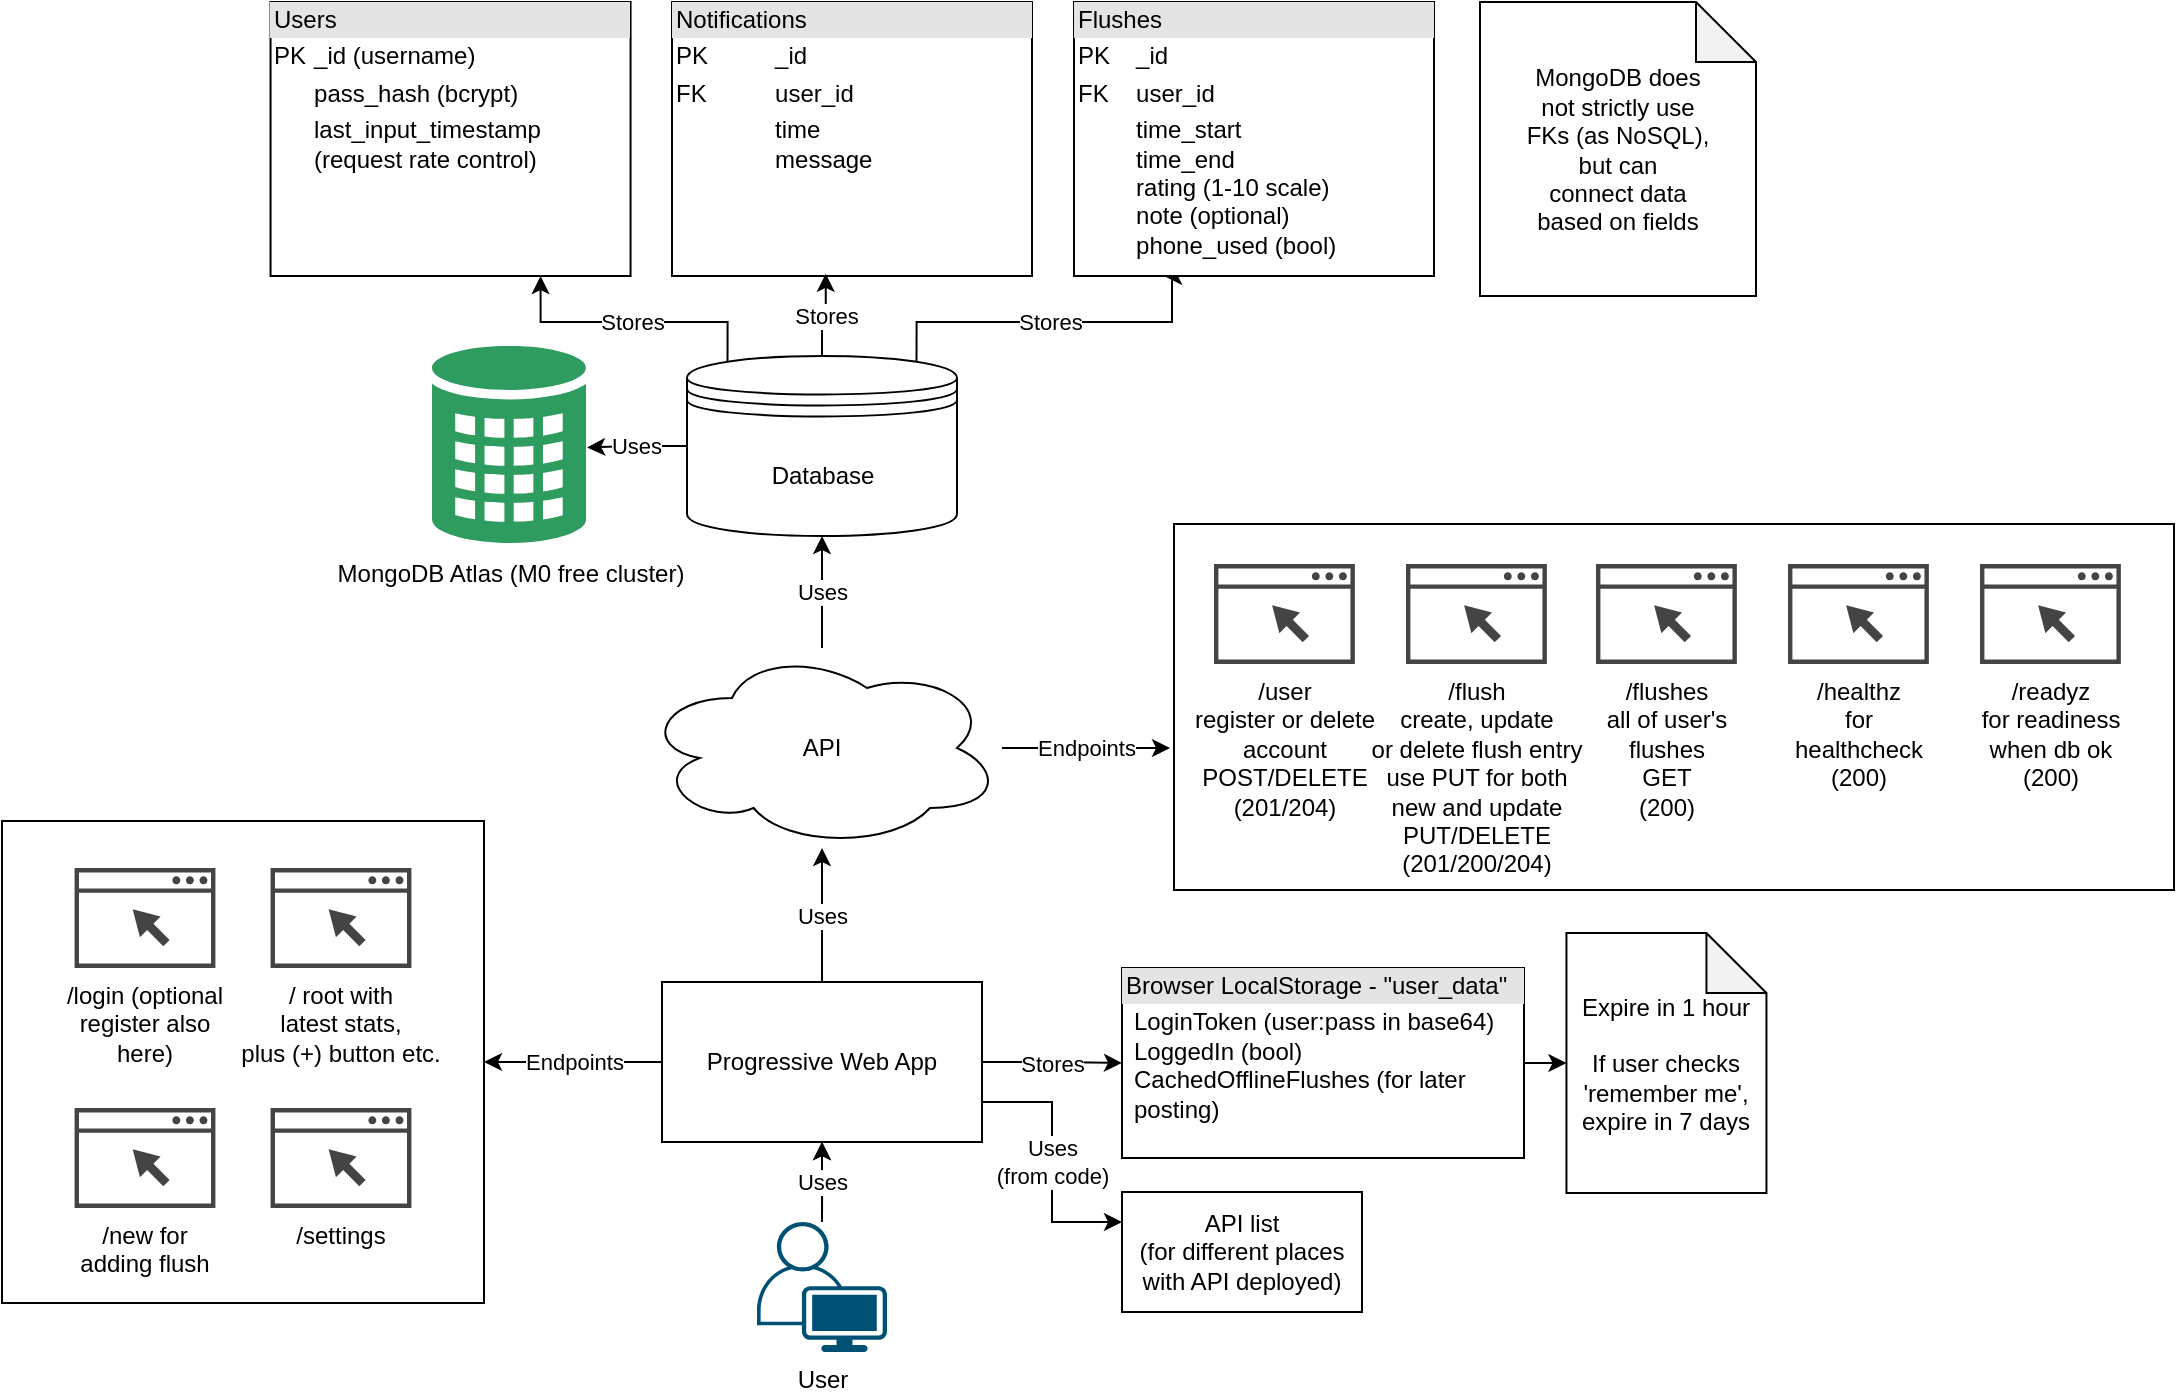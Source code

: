 <mxfile version="24.7.17">
  <diagram name="Strona-1" id="LOKVYXWfDa1poe3U8vF1">
    <mxGraphModel dx="2261" dy="2013" grid="1" gridSize="10" guides="1" tooltips="1" connect="1" arrows="1" fold="1" page="1" pageScale="1" pageWidth="827" pageHeight="1169" background="#ffffff" math="0" shadow="0">
      <root>
        <mxCell id="0" />
        <mxCell id="1" parent="0" />
        <mxCell id="oS8Ueor-zqtWLND2Zhuv-53" value="" style="rounded=0;whiteSpace=wrap;html=1;" vertex="1" parent="1">
          <mxGeometry x="576" y="181" width="500" height="183" as="geometry" />
        </mxCell>
        <mxCell id="oS8Ueor-zqtWLND2Zhuv-43" value="" style="whiteSpace=wrap;html=1;aspect=fixed;" vertex="1" parent="1">
          <mxGeometry x="-10" y="329.5" width="241" height="241" as="geometry" />
        </mxCell>
        <mxCell id="oS8Ueor-zqtWLND2Zhuv-33" value="Stores" style="edgeStyle=orthogonalEdgeStyle;rounded=0;orthogonalLoop=1;jettySize=auto;html=1;exitX=0.85;exitY=0.05;exitDx=0;exitDy=0;exitPerimeter=0;entryX=0.25;entryY=1;entryDx=0;entryDy=0;" edge="1" parent="1" source="oS8Ueor-zqtWLND2Zhuv-31" target="oS8Ueor-zqtWLND2Zhuv-16">
          <mxGeometry relative="1" as="geometry">
            <Array as="points">
              <mxPoint x="447" y="80" />
              <mxPoint x="575" y="80" />
            </Array>
          </mxGeometry>
        </mxCell>
        <mxCell id="oS8Ueor-zqtWLND2Zhuv-34" value="Stores" style="edgeStyle=orthogonalEdgeStyle;rounded=0;orthogonalLoop=1;jettySize=auto;html=1;exitX=0.15;exitY=0.05;exitDx=0;exitDy=0;exitPerimeter=0;entryX=0.75;entryY=1;entryDx=0;entryDy=0;" edge="1" parent="1" source="oS8Ueor-zqtWLND2Zhuv-31" target="oS8Ueor-zqtWLND2Zhuv-15">
          <mxGeometry relative="1" as="geometry">
            <Array as="points">
              <mxPoint x="353" y="80" />
              <mxPoint x="259" y="80" />
            </Array>
          </mxGeometry>
        </mxCell>
        <mxCell id="oS8Ueor-zqtWLND2Zhuv-31" value="Database" style="shape=datastore;whiteSpace=wrap;html=1;" vertex="1" parent="1">
          <mxGeometry x="332.5" y="97" width="135" height="90" as="geometry" />
        </mxCell>
        <mxCell id="oS8Ueor-zqtWLND2Zhuv-25" value="Stores" style="edgeStyle=orthogonalEdgeStyle;rounded=0;orthogonalLoop=1;jettySize=auto;html=1;exitX=1;exitY=0.5;exitDx=0;exitDy=0;entryX=0;entryY=0.5;entryDx=0;entryDy=0;" edge="1" parent="1" source="oS8Ueor-zqtWLND2Zhuv-1" target="oS8Ueor-zqtWLND2Zhuv-22">
          <mxGeometry relative="1" as="geometry" />
        </mxCell>
        <mxCell id="oS8Ueor-zqtWLND2Zhuv-44" value="Endpoints" style="edgeStyle=orthogonalEdgeStyle;rounded=0;orthogonalLoop=1;jettySize=auto;html=1;exitX=0;exitY=0.5;exitDx=0;exitDy=0;entryX=1;entryY=0.5;entryDx=0;entryDy=0;" edge="1" parent="1" source="oS8Ueor-zqtWLND2Zhuv-1" target="oS8Ueor-zqtWLND2Zhuv-43">
          <mxGeometry relative="1" as="geometry" />
        </mxCell>
        <mxCell id="oS8Ueor-zqtWLND2Zhuv-52" value="Uses&lt;div&gt;(from code)&lt;/div&gt;" style="edgeStyle=orthogonalEdgeStyle;rounded=0;orthogonalLoop=1;jettySize=auto;html=1;exitX=1;exitY=0.75;exitDx=0;exitDy=0;entryX=0;entryY=0.25;entryDx=0;entryDy=0;" edge="1" parent="1" source="oS8Ueor-zqtWLND2Zhuv-1" target="oS8Ueor-zqtWLND2Zhuv-51">
          <mxGeometry relative="1" as="geometry" />
        </mxCell>
        <mxCell id="oS8Ueor-zqtWLND2Zhuv-1" value="Progressive Web App" style="rounded=0;whiteSpace=wrap;html=1;" vertex="1" parent="1">
          <mxGeometry x="320" y="410" width="160" height="80" as="geometry" />
        </mxCell>
        <mxCell id="oS8Ueor-zqtWLND2Zhuv-5" style="edgeStyle=orthogonalEdgeStyle;rounded=0;orthogonalLoop=1;jettySize=auto;html=1;entryX=0.5;entryY=1;entryDx=0;entryDy=0;" edge="1" parent="1" target="oS8Ueor-zqtWLND2Zhuv-1">
          <mxGeometry relative="1" as="geometry">
            <mxPoint x="400.029" y="525" as="sourcePoint" />
          </mxGeometry>
        </mxCell>
        <mxCell id="oS8Ueor-zqtWLND2Zhuv-32" value="Uses" style="edgeStyle=orthogonalEdgeStyle;rounded=0;orthogonalLoop=1;jettySize=auto;html=1;entryX=0.5;entryY=1;entryDx=0;entryDy=0;" edge="1" parent="1" source="oS8Ueor-zqtWLND2Zhuv-4" target="oS8Ueor-zqtWLND2Zhuv-31">
          <mxGeometry relative="1" as="geometry" />
        </mxCell>
        <mxCell id="oS8Ueor-zqtWLND2Zhuv-4" value="API" style="ellipse;shape=cloud;whiteSpace=wrap;html=1;" vertex="1" parent="1">
          <mxGeometry x="310" y="243" width="180" height="100" as="geometry" />
        </mxCell>
        <mxCell id="oS8Ueor-zqtWLND2Zhuv-6" value="Uses" style="edgeStyle=orthogonalEdgeStyle;rounded=0;orthogonalLoop=1;jettySize=auto;html=1;entryX=0.5;entryY=1;entryDx=0;entryDy=0;entryPerimeter=0;" edge="1" parent="1" source="oS8Ueor-zqtWLND2Zhuv-1" target="oS8Ueor-zqtWLND2Zhuv-4">
          <mxGeometry relative="1" as="geometry" />
        </mxCell>
        <mxCell id="oS8Ueor-zqtWLND2Zhuv-10" value="" style="shape=image;verticalLabelPosition=bottom;labelBackgroundColor=default;verticalAlign=top;aspect=fixed;imageAspect=0;image=https://go-app.dev/web/icon.png;" vertex="1" parent="1">
          <mxGeometry x="450" y="461" width="26" height="26" as="geometry" />
        </mxCell>
        <mxCell id="oS8Ueor-zqtWLND2Zhuv-12" value="" style="shape=image;verticalLabelPosition=bottom;labelBackgroundColor=default;verticalAlign=top;aspect=fixed;imageAspect=0;image=https://fastapi.tiangolo.com/img/logo-margin/logo-teal.png;" vertex="1" parent="1">
          <mxGeometry x="383" y="295.52" width="100" height="36.04" as="geometry" />
        </mxCell>
        <mxCell id="oS8Ueor-zqtWLND2Zhuv-14" value="" style="shape=image;verticalLabelPosition=bottom;labelBackgroundColor=default;verticalAlign=top;aspect=fixed;imageAspect=0;image=https://miro.medium.com/v2/resize:fit:512/1*doAg1_fMQKWFoub-6gwUiQ.png;" vertex="1" parent="1">
          <mxGeometry x="423.5" y="139" width="42" height="42" as="geometry" />
        </mxCell>
        <mxCell id="oS8Ueor-zqtWLND2Zhuv-15" value="&lt;div style=&quot;box-sizing:border-box;width:100%;background:#e4e4e4;padding:2px;&quot;&gt;Users&lt;/div&gt;&lt;table style=&quot;width:100%;font-size:1em;&quot; cellpadding=&quot;2&quot; cellspacing=&quot;0&quot;&gt;&lt;tbody&gt;&lt;tr&gt;&lt;td&gt;PK&lt;/td&gt;&lt;td&gt;_id (username)&lt;/td&gt;&lt;/tr&gt;&lt;tr&gt;&lt;td&gt;&lt;br&gt;&lt;/td&gt;&lt;td&gt;pass_hash (bcrypt)&lt;/td&gt;&lt;/tr&gt;&lt;tr&gt;&lt;td&gt;&lt;/td&gt;&lt;td&gt;last_input_timestamp (request rate control)&lt;/td&gt;&lt;/tr&gt;&lt;/tbody&gt;&lt;/table&gt;" style="verticalAlign=top;align=left;overflow=fill;html=1;whiteSpace=wrap;" vertex="1" parent="1">
          <mxGeometry x="124.28" y="-80" width="180" height="137" as="geometry" />
        </mxCell>
        <mxCell id="oS8Ueor-zqtWLND2Zhuv-16" value="&lt;div style=&quot;box-sizing:border-box;width:100%;background:#e4e4e4;padding:2px;&quot;&gt;Flushes&lt;/div&gt;&lt;table style=&quot;width:100%;font-size:1em;&quot; cellpadding=&quot;2&quot; cellspacing=&quot;0&quot;&gt;&lt;tbody&gt;&lt;tr&gt;&lt;td&gt;PK&lt;/td&gt;&lt;td&gt;_id&lt;/td&gt;&lt;/tr&gt;&lt;tr&gt;&lt;td&gt;FK&lt;/td&gt;&lt;td&gt;user_id&lt;/td&gt;&lt;/tr&gt;&lt;tr&gt;&lt;td&gt;&lt;/td&gt;&lt;td&gt;time_start&lt;br&gt;time_end&lt;br&gt;rating (1-10 scale)&lt;br&gt;note (optional)&lt;br&gt;phone_used (bool)&lt;/td&gt;&lt;/tr&gt;&lt;/tbody&gt;&lt;/table&gt;&lt;br&gt;&lt;div&gt;&lt;br&gt;&lt;/div&gt;" style="verticalAlign=top;align=left;overflow=fill;html=1;whiteSpace=wrap;" vertex="1" parent="1">
          <mxGeometry x="526" y="-80" width="180" height="137" as="geometry" />
        </mxCell>
        <mxCell id="oS8Ueor-zqtWLND2Zhuv-24" style="edgeStyle=orthogonalEdgeStyle;rounded=0;orthogonalLoop=1;jettySize=auto;html=1;exitX=1;exitY=0.5;exitDx=0;exitDy=0;" edge="1" parent="1" source="oS8Ueor-zqtWLND2Zhuv-22" target="oS8Ueor-zqtWLND2Zhuv-23">
          <mxGeometry relative="1" as="geometry" />
        </mxCell>
        <mxCell id="oS8Ueor-zqtWLND2Zhuv-22" value="&lt;div style=&quot;box-sizing:border-box;width:100%;background:#e4e4e4;padding:2px;&quot;&gt;Browser LocalStorage - &quot;user_data&quot;&lt;/div&gt;&lt;table style=&quot;width:100%;font-size:1em;&quot; cellpadding=&quot;2&quot; cellspacing=&quot;0&quot;&gt;&lt;tbody&gt;&lt;tr&gt;&lt;td&gt;&lt;br&gt;&lt;/td&gt;&lt;td&gt;LoginToken (user:pass in base64)&lt;br&gt;LoggedIn (bool)&lt;br&gt;CachedOfflineFlushes (for later posting)&lt;/td&gt;&lt;/tr&gt;&lt;tr&gt;&lt;td&gt;&lt;br&gt;&lt;/td&gt;&lt;td&gt;&lt;br&gt;&lt;/td&gt;&lt;/tr&gt;&lt;tr&gt;&lt;td&gt;&lt;/td&gt;&lt;td&gt;&lt;br&gt;&lt;/td&gt;&lt;/tr&gt;&lt;/tbody&gt;&lt;/table&gt;" style="verticalAlign=top;align=left;overflow=fill;html=1;whiteSpace=wrap;" vertex="1" parent="1">
          <mxGeometry x="550" y="403" width="201" height="95" as="geometry" />
        </mxCell>
        <mxCell id="oS8Ueor-zqtWLND2Zhuv-23" value="Expire in 1 hour&lt;div&gt;&lt;br&gt;&lt;div&gt;If user checks &#39;remember me&#39;, expire in 7 days&lt;/div&gt;&lt;/div&gt;" style="shape=note;whiteSpace=wrap;html=1;backgroundOutline=1;darkOpacity=0.05;" vertex="1" parent="1">
          <mxGeometry x="772.22" y="385.5" width="100" height="130" as="geometry" />
        </mxCell>
        <mxCell id="oS8Ueor-zqtWLND2Zhuv-45" value="Uses" style="edgeStyle=orthogonalEdgeStyle;rounded=0;orthogonalLoop=1;jettySize=auto;html=1;" edge="1" parent="1" source="oS8Ueor-zqtWLND2Zhuv-28" target="oS8Ueor-zqtWLND2Zhuv-1">
          <mxGeometry relative="1" as="geometry" />
        </mxCell>
        <mxCell id="oS8Ueor-zqtWLND2Zhuv-28" value="User" style="points=[[0.35,0,0],[0.98,0.51,0],[1,0.71,0],[0.67,1,0],[0,0.795,0],[0,0.65,0]];verticalLabelPosition=bottom;sketch=0;html=1;verticalAlign=top;aspect=fixed;align=center;pointerEvents=1;shape=mxgraph.cisco19.user;fillColor=#005073;strokeColor=none;" vertex="1" parent="1">
          <mxGeometry x="367.5" y="530" width="65" height="65" as="geometry" />
        </mxCell>
        <mxCell id="oS8Ueor-zqtWLND2Zhuv-38" value="/login (optional&lt;div&gt;register also&lt;/div&gt;&lt;div&gt;here)&lt;/div&gt;" style="sketch=0;pointerEvents=1;shadow=0;dashed=0;html=1;strokeColor=none;fillColor=#434445;aspect=fixed;labelPosition=center;verticalLabelPosition=bottom;verticalAlign=top;align=center;outlineConnect=0;shape=mxgraph.vvd.web_browser;" vertex="1" parent="1">
          <mxGeometry x="26.28" y="353" width="70.43" height="50" as="geometry" />
        </mxCell>
        <mxCell id="oS8Ueor-zqtWLND2Zhuv-39" value="/ root with&lt;div&gt;latest stats,&lt;/div&gt;&lt;div&gt;plus (+) button etc.&lt;/div&gt;" style="sketch=0;pointerEvents=1;shadow=0;dashed=0;html=1;strokeColor=none;fillColor=#434445;aspect=fixed;labelPosition=center;verticalLabelPosition=bottom;verticalAlign=top;align=center;outlineConnect=0;shape=mxgraph.vvd.web_browser;" vertex="1" parent="1">
          <mxGeometry x="124.28" y="353" width="70.43" height="50" as="geometry" />
        </mxCell>
        <mxCell id="oS8Ueor-zqtWLND2Zhuv-40" value="/new for&lt;div&gt;adding flush&lt;/div&gt;" style="sketch=0;pointerEvents=1;shadow=0;dashed=0;html=1;strokeColor=none;fillColor=#434445;aspect=fixed;labelPosition=center;verticalLabelPosition=bottom;verticalAlign=top;align=center;outlineConnect=0;shape=mxgraph.vvd.web_browser;" vertex="1" parent="1">
          <mxGeometry x="26.28" y="473" width="70.43" height="50" as="geometry" />
        </mxCell>
        <mxCell id="oS8Ueor-zqtWLND2Zhuv-41" value="/settings" style="sketch=0;pointerEvents=1;shadow=0;dashed=0;html=1;strokeColor=none;fillColor=#434445;aspect=fixed;labelPosition=center;verticalLabelPosition=bottom;verticalAlign=top;align=center;outlineConnect=0;shape=mxgraph.vvd.web_browser;" vertex="1" parent="1">
          <mxGeometry x="124.28" y="473" width="70.43" height="50" as="geometry" />
        </mxCell>
        <mxCell id="oS8Ueor-zqtWLND2Zhuv-46" value="/healthz&lt;div&gt;for&lt;div&gt;healthcheck&lt;div&gt;(200)&lt;/div&gt;&lt;/div&gt;&lt;/div&gt;" style="sketch=0;pointerEvents=1;shadow=0;dashed=0;html=1;strokeColor=none;fillColor=#434445;aspect=fixed;labelPosition=center;verticalLabelPosition=bottom;verticalAlign=top;align=center;outlineConnect=0;shape=mxgraph.vvd.web_browser;" vertex="1" parent="1">
          <mxGeometry x="883" y="201" width="70.43" height="50" as="geometry" />
        </mxCell>
        <mxCell id="oS8Ueor-zqtWLND2Zhuv-47" value="/readyz&lt;div&gt;for&amp;nbsp;&lt;span style=&quot;background-color: initial;&quot;&gt;readiness&lt;/span&gt;&lt;div&gt;when db ok&lt;/div&gt;&lt;div&gt;(200)&lt;/div&gt;&lt;/div&gt;" style="sketch=0;pointerEvents=1;shadow=0;dashed=0;html=1;strokeColor=none;fillColor=#434445;aspect=fixed;labelPosition=center;verticalLabelPosition=bottom;verticalAlign=top;align=center;outlineConnect=0;shape=mxgraph.vvd.web_browser;" vertex="1" parent="1">
          <mxGeometry x="979" y="201" width="70.43" height="50" as="geometry" />
        </mxCell>
        <mxCell id="oS8Ueor-zqtWLND2Zhuv-48" value="/user&lt;div&gt;register or delete&lt;/div&gt;&lt;div&gt;account&lt;br&gt;&lt;div&gt;POST/DELETE&lt;/div&gt;&lt;div&gt;(201/204)&lt;/div&gt;&lt;/div&gt;" style="sketch=0;pointerEvents=1;shadow=0;dashed=0;html=1;strokeColor=none;fillColor=#434445;aspect=fixed;labelPosition=center;verticalLabelPosition=bottom;verticalAlign=top;align=center;outlineConnect=0;shape=mxgraph.vvd.web_browser;" vertex="1" parent="1">
          <mxGeometry x="596" y="201" width="70.43" height="50" as="geometry" />
        </mxCell>
        <mxCell id="oS8Ueor-zqtWLND2Zhuv-49" value="/flush&lt;div&gt;create, update&lt;/div&gt;&lt;div&gt;or delete flush entry&lt;/div&gt;&lt;div&gt;use PUT for both&lt;/div&gt;&lt;div&gt;new and update&lt;br&gt;&lt;div&gt;PUT/DELETE&lt;/div&gt;&lt;div&gt;(201/200/204)&lt;/div&gt;&lt;/div&gt;" style="sketch=0;pointerEvents=1;shadow=0;dashed=0;html=1;strokeColor=none;fillColor=#434445;aspect=fixed;labelPosition=center;verticalLabelPosition=bottom;verticalAlign=top;align=center;outlineConnect=0;shape=mxgraph.vvd.web_browser;" vertex="1" parent="1">
          <mxGeometry x="692" y="201" width="70.43" height="50" as="geometry" />
        </mxCell>
        <mxCell id="oS8Ueor-zqtWLND2Zhuv-50" value="/flushes&lt;div&gt;all of user&#39;s&lt;/div&gt;&lt;div&gt;flushes&lt;br&gt;&lt;div&gt;GET&lt;/div&gt;&lt;div&gt;(200)&lt;/div&gt;&lt;/div&gt;" style="sketch=0;pointerEvents=1;shadow=0;dashed=0;html=1;strokeColor=none;fillColor=#434445;aspect=fixed;labelPosition=center;verticalLabelPosition=bottom;verticalAlign=top;align=center;outlineConnect=0;shape=mxgraph.vvd.web_browser;" vertex="1" parent="1">
          <mxGeometry x="787" y="201" width="70.43" height="50" as="geometry" />
        </mxCell>
        <mxCell id="oS8Ueor-zqtWLND2Zhuv-51" value="API list&lt;div&gt;(for different places&lt;/div&gt;&lt;div&gt;with API deployed)&lt;/div&gt;" style="rounded=0;whiteSpace=wrap;html=1;" vertex="1" parent="1">
          <mxGeometry x="550" y="515" width="120" height="60" as="geometry" />
        </mxCell>
        <mxCell id="oS8Ueor-zqtWLND2Zhuv-54" value="Endpoints" style="edgeStyle=orthogonalEdgeStyle;rounded=0;orthogonalLoop=1;jettySize=auto;html=1;entryX=-0.004;entryY=0.612;entryDx=0;entryDy=0;entryPerimeter=0;" edge="1" parent="1" source="oS8Ueor-zqtWLND2Zhuv-4" target="oS8Ueor-zqtWLND2Zhuv-53">
          <mxGeometry relative="1" as="geometry" />
        </mxCell>
        <mxCell id="oS8Ueor-zqtWLND2Zhuv-55" value="MongoDB Atlas (M0 free cluster)" style="sketch=0;html=1;aspect=fixed;strokeColor=none;shadow=0;align=center;fillColor=#2D9C5E;verticalAlign=top;labelPosition=center;verticalLabelPosition=bottom;shape=mxgraph.gcp2.external_data_center" vertex="1" parent="1">
          <mxGeometry x="205" y="92" width="77" height="100" as="geometry" />
        </mxCell>
        <mxCell id="oS8Ueor-zqtWLND2Zhuv-57" value="Uses" style="edgeStyle=orthogonalEdgeStyle;rounded=0;orthogonalLoop=1;jettySize=auto;html=1;entryX=1.007;entryY=0.507;entryDx=0;entryDy=0;entryPerimeter=0;" edge="1" parent="1" source="oS8Ueor-zqtWLND2Zhuv-31" target="oS8Ueor-zqtWLND2Zhuv-55">
          <mxGeometry relative="1" as="geometry" />
        </mxCell>
        <mxCell id="oS8Ueor-zqtWLND2Zhuv-60" value="&lt;div style=&quot;box-sizing:border-box;width:100%;background:#e4e4e4;padding:2px;&quot;&gt;Notifications&lt;/div&gt;&lt;table style=&quot;width:100%;font-size:1em;&quot; cellpadding=&quot;2&quot; cellspacing=&quot;0&quot;&gt;&lt;tbody&gt;&lt;tr&gt;&lt;td&gt;PK&lt;/td&gt;&lt;td&gt;_id&lt;/td&gt;&lt;/tr&gt;&lt;tr&gt;&lt;td&gt;FK&lt;/td&gt;&lt;td&gt;user_id&lt;/td&gt;&lt;/tr&gt;&lt;tr&gt;&lt;td&gt;&lt;/td&gt;&lt;td&gt;time&lt;br&gt;message&lt;/td&gt;&lt;/tr&gt;&lt;/tbody&gt;&lt;/table&gt;&lt;br&gt;&lt;div&gt;&lt;br&gt;&lt;/div&gt;" style="verticalAlign=top;align=left;overflow=fill;html=1;whiteSpace=wrap;" vertex="1" parent="1">
          <mxGeometry x="325" y="-80" width="180" height="137" as="geometry" />
        </mxCell>
        <mxCell id="oS8Ueor-zqtWLND2Zhuv-61" value="Stores" style="edgeStyle=orthogonalEdgeStyle;rounded=0;orthogonalLoop=1;jettySize=auto;html=1;exitX=0.5;exitY=0;exitDx=0;exitDy=0;entryX=0.427;entryY=0.992;entryDx=0;entryDy=0;entryPerimeter=0;" edge="1" parent="1" source="oS8Ueor-zqtWLND2Zhuv-31" target="oS8Ueor-zqtWLND2Zhuv-60">
          <mxGeometry relative="1" as="geometry" />
        </mxCell>
        <mxCell id="oS8Ueor-zqtWLND2Zhuv-62" value="MongoDB does&lt;div&gt;not strictly use&lt;/div&gt;&lt;div&gt;FKs (as NoSQL),&lt;/div&gt;&lt;div&gt;but can&lt;/div&gt;&lt;div&gt;connect data&lt;/div&gt;&lt;div&gt;based on fields&lt;/div&gt;" style="shape=note;whiteSpace=wrap;html=1;backgroundOutline=1;darkOpacity=0.05;" vertex="1" parent="1">
          <mxGeometry x="729" y="-80" width="138" height="147" as="geometry" />
        </mxCell>
      </root>
    </mxGraphModel>
  </diagram>
</mxfile>
